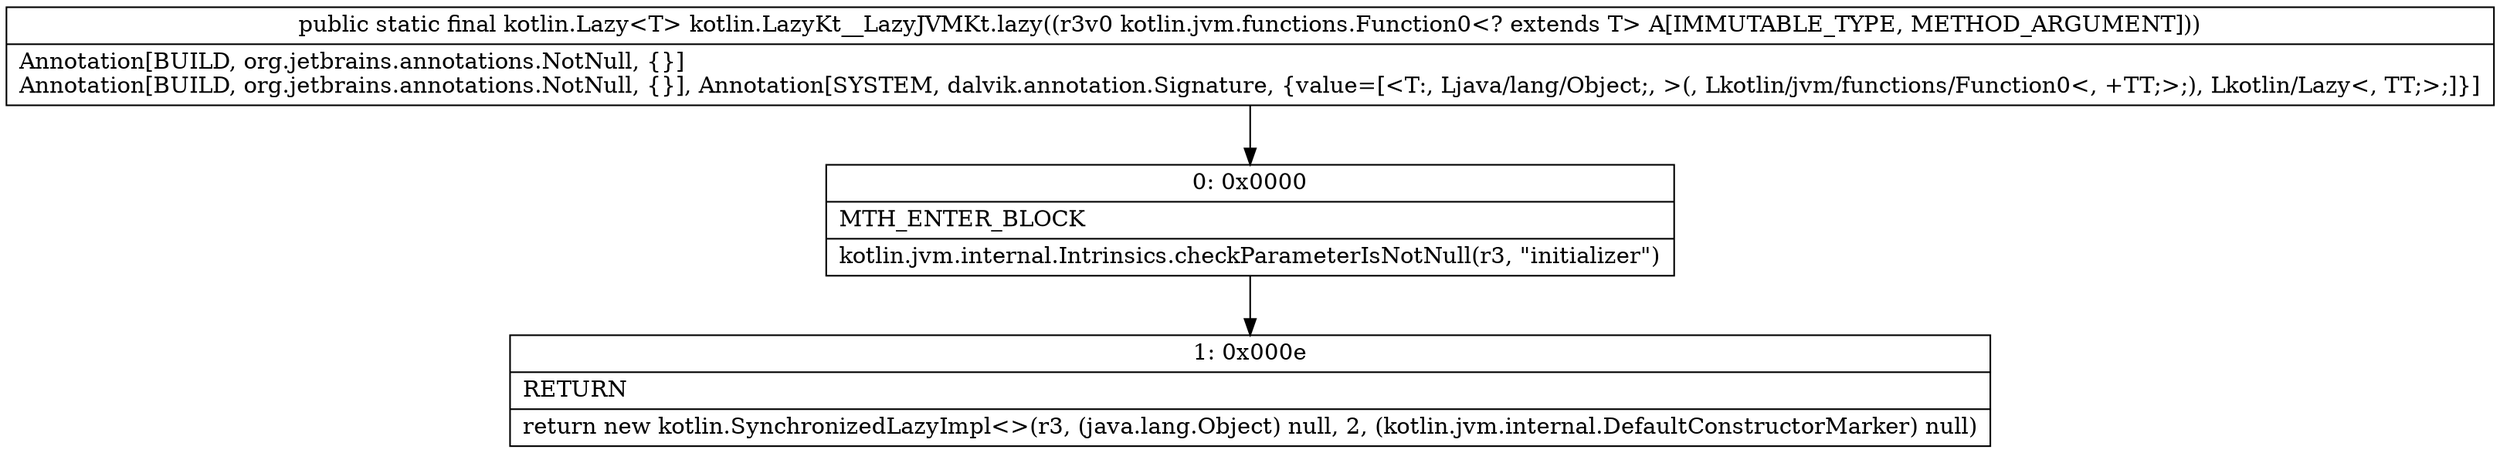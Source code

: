 digraph "CFG forkotlin.LazyKt__LazyJVMKt.lazy(Lkotlin\/jvm\/functions\/Function0;)Lkotlin\/Lazy;" {
Node_0 [shape=record,label="{0\:\ 0x0000|MTH_ENTER_BLOCK\l|kotlin.jvm.internal.Intrinsics.checkParameterIsNotNull(r3, \"initializer\")\l}"];
Node_1 [shape=record,label="{1\:\ 0x000e|RETURN\l|return new kotlin.SynchronizedLazyImpl\<\>(r3, (java.lang.Object) null, 2, (kotlin.jvm.internal.DefaultConstructorMarker) null)\l}"];
MethodNode[shape=record,label="{public static final kotlin.Lazy\<T\> kotlin.LazyKt__LazyJVMKt.lazy((r3v0 kotlin.jvm.functions.Function0\<? extends T\> A[IMMUTABLE_TYPE, METHOD_ARGUMENT]))  | Annotation[BUILD, org.jetbrains.annotations.NotNull, \{\}]\lAnnotation[BUILD, org.jetbrains.annotations.NotNull, \{\}], Annotation[SYSTEM, dalvik.annotation.Signature, \{value=[\<T:, Ljava\/lang\/Object;, \>(, Lkotlin\/jvm\/functions\/Function0\<, +TT;\>;), Lkotlin\/Lazy\<, TT;\>;]\}]\l}"];
MethodNode -> Node_0;
Node_0 -> Node_1;
}

